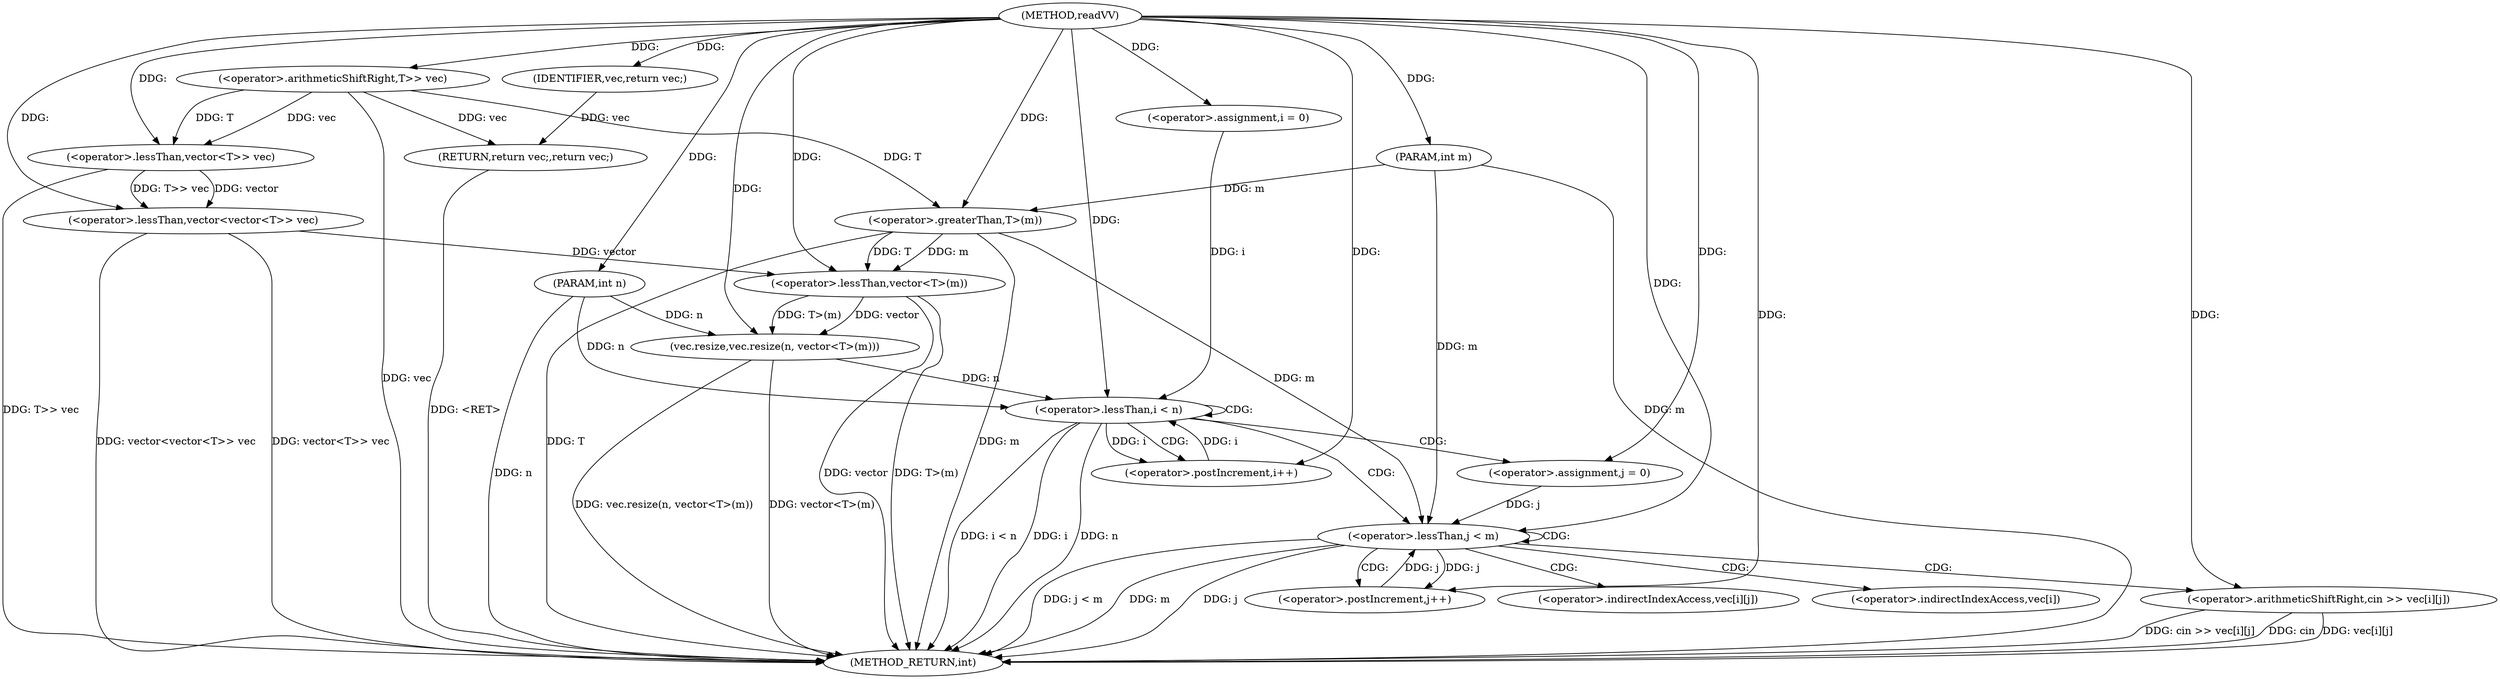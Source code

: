 digraph "readVV" {  
"1000181" [label = "(METHOD,readVV)" ]
"1000228" [label = "(METHOD_RETURN,int)" ]
"1000182" [label = "(PARAM,int n)" ]
"1000183" [label = "(PARAM,int m)" ]
"1000185" [label = "(<operator>.lessThan,vector<vector<T>> vec)" ]
"1000192" [label = "(vec.resize,vec.resize(n, vector<T>(m)))" ]
"1000226" [label = "(RETURN,return vec;,return vec;)" ]
"1000201" [label = "(<operator>.assignment,i = 0)" ]
"1000204" [label = "(<operator>.lessThan,i < n)" ]
"1000207" [label = "(<operator>.postIncrement,i++)" ]
"1000227" [label = "(IDENTIFIER,vec,return vec;)" ]
"1000187" [label = "(<operator>.lessThan,vector<T>> vec)" ]
"1000194" [label = "(<operator>.lessThan,vector<T>(m))" ]
"1000211" [label = "(<operator>.assignment,j = 0)" ]
"1000214" [label = "(<operator>.lessThan,j < m)" ]
"1000217" [label = "(<operator>.postIncrement,j++)" ]
"1000219" [label = "(<operator>.arithmeticShiftRight,cin >> vec[i][j])" ]
"1000189" [label = "(<operator>.arithmeticShiftRight,T>> vec)" ]
"1000196" [label = "(<operator>.greaterThan,T>(m))" ]
"1000221" [label = "(<operator>.indirectIndexAccess,vec[i][j])" ]
"1000222" [label = "(<operator>.indirectIndexAccess,vec[i])" ]
  "1000182" -> "1000228"  [ label = "DDG: n"] 
  "1000183" -> "1000228"  [ label = "DDG: m"] 
  "1000189" -> "1000228"  [ label = "DDG: vec"] 
  "1000187" -> "1000228"  [ label = "DDG: T>> vec"] 
  "1000185" -> "1000228"  [ label = "DDG: vector<T>> vec"] 
  "1000185" -> "1000228"  [ label = "DDG: vector<vector<T>> vec"] 
  "1000194" -> "1000228"  [ label = "DDG: vector"] 
  "1000196" -> "1000228"  [ label = "DDG: T"] 
  "1000196" -> "1000228"  [ label = "DDG: m"] 
  "1000194" -> "1000228"  [ label = "DDG: T>(m)"] 
  "1000192" -> "1000228"  [ label = "DDG: vector<T>(m)"] 
  "1000192" -> "1000228"  [ label = "DDG: vec.resize(n, vector<T>(m))"] 
  "1000204" -> "1000228"  [ label = "DDG: i"] 
  "1000204" -> "1000228"  [ label = "DDG: n"] 
  "1000204" -> "1000228"  [ label = "DDG: i < n"] 
  "1000214" -> "1000228"  [ label = "DDG: j"] 
  "1000214" -> "1000228"  [ label = "DDG: m"] 
  "1000214" -> "1000228"  [ label = "DDG: j < m"] 
  "1000219" -> "1000228"  [ label = "DDG: vec[i][j]"] 
  "1000219" -> "1000228"  [ label = "DDG: cin >> vec[i][j]"] 
  "1000226" -> "1000228"  [ label = "DDG: <RET>"] 
  "1000219" -> "1000228"  [ label = "DDG: cin"] 
  "1000181" -> "1000182"  [ label = "DDG: "] 
  "1000181" -> "1000183"  [ label = "DDG: "] 
  "1000227" -> "1000226"  [ label = "DDG: vec"] 
  "1000189" -> "1000226"  [ label = "DDG: vec"] 
  "1000187" -> "1000185"  [ label = "DDG: vector"] 
  "1000181" -> "1000185"  [ label = "DDG: "] 
  "1000187" -> "1000185"  [ label = "DDG: T>> vec"] 
  "1000182" -> "1000192"  [ label = "DDG: n"] 
  "1000181" -> "1000192"  [ label = "DDG: "] 
  "1000194" -> "1000192"  [ label = "DDG: vector"] 
  "1000194" -> "1000192"  [ label = "DDG: T>(m)"] 
  "1000181" -> "1000201"  [ label = "DDG: "] 
  "1000181" -> "1000227"  [ label = "DDG: "] 
  "1000181" -> "1000187"  [ label = "DDG: "] 
  "1000189" -> "1000187"  [ label = "DDG: vec"] 
  "1000189" -> "1000187"  [ label = "DDG: T"] 
  "1000185" -> "1000194"  [ label = "DDG: vector"] 
  "1000181" -> "1000194"  [ label = "DDG: "] 
  "1000196" -> "1000194"  [ label = "DDG: m"] 
  "1000196" -> "1000194"  [ label = "DDG: T"] 
  "1000201" -> "1000204"  [ label = "DDG: i"] 
  "1000207" -> "1000204"  [ label = "DDG: i"] 
  "1000181" -> "1000204"  [ label = "DDG: "] 
  "1000192" -> "1000204"  [ label = "DDG: n"] 
  "1000182" -> "1000204"  [ label = "DDG: n"] 
  "1000204" -> "1000207"  [ label = "DDG: i"] 
  "1000181" -> "1000207"  [ label = "DDG: "] 
  "1000181" -> "1000211"  [ label = "DDG: "] 
  "1000181" -> "1000189"  [ label = "DDG: "] 
  "1000189" -> "1000196"  [ label = "DDG: T"] 
  "1000181" -> "1000196"  [ label = "DDG: "] 
  "1000183" -> "1000196"  [ label = "DDG: m"] 
  "1000211" -> "1000214"  [ label = "DDG: j"] 
  "1000217" -> "1000214"  [ label = "DDG: j"] 
  "1000181" -> "1000214"  [ label = "DDG: "] 
  "1000196" -> "1000214"  [ label = "DDG: m"] 
  "1000183" -> "1000214"  [ label = "DDG: m"] 
  "1000214" -> "1000217"  [ label = "DDG: j"] 
  "1000181" -> "1000217"  [ label = "DDG: "] 
  "1000181" -> "1000219"  [ label = "DDG: "] 
  "1000204" -> "1000211"  [ label = "CDG: "] 
  "1000204" -> "1000207"  [ label = "CDG: "] 
  "1000204" -> "1000214"  [ label = "CDG: "] 
  "1000204" -> "1000204"  [ label = "CDG: "] 
  "1000214" -> "1000217"  [ label = "CDG: "] 
  "1000214" -> "1000222"  [ label = "CDG: "] 
  "1000214" -> "1000214"  [ label = "CDG: "] 
  "1000214" -> "1000221"  [ label = "CDG: "] 
  "1000214" -> "1000219"  [ label = "CDG: "] 
}
